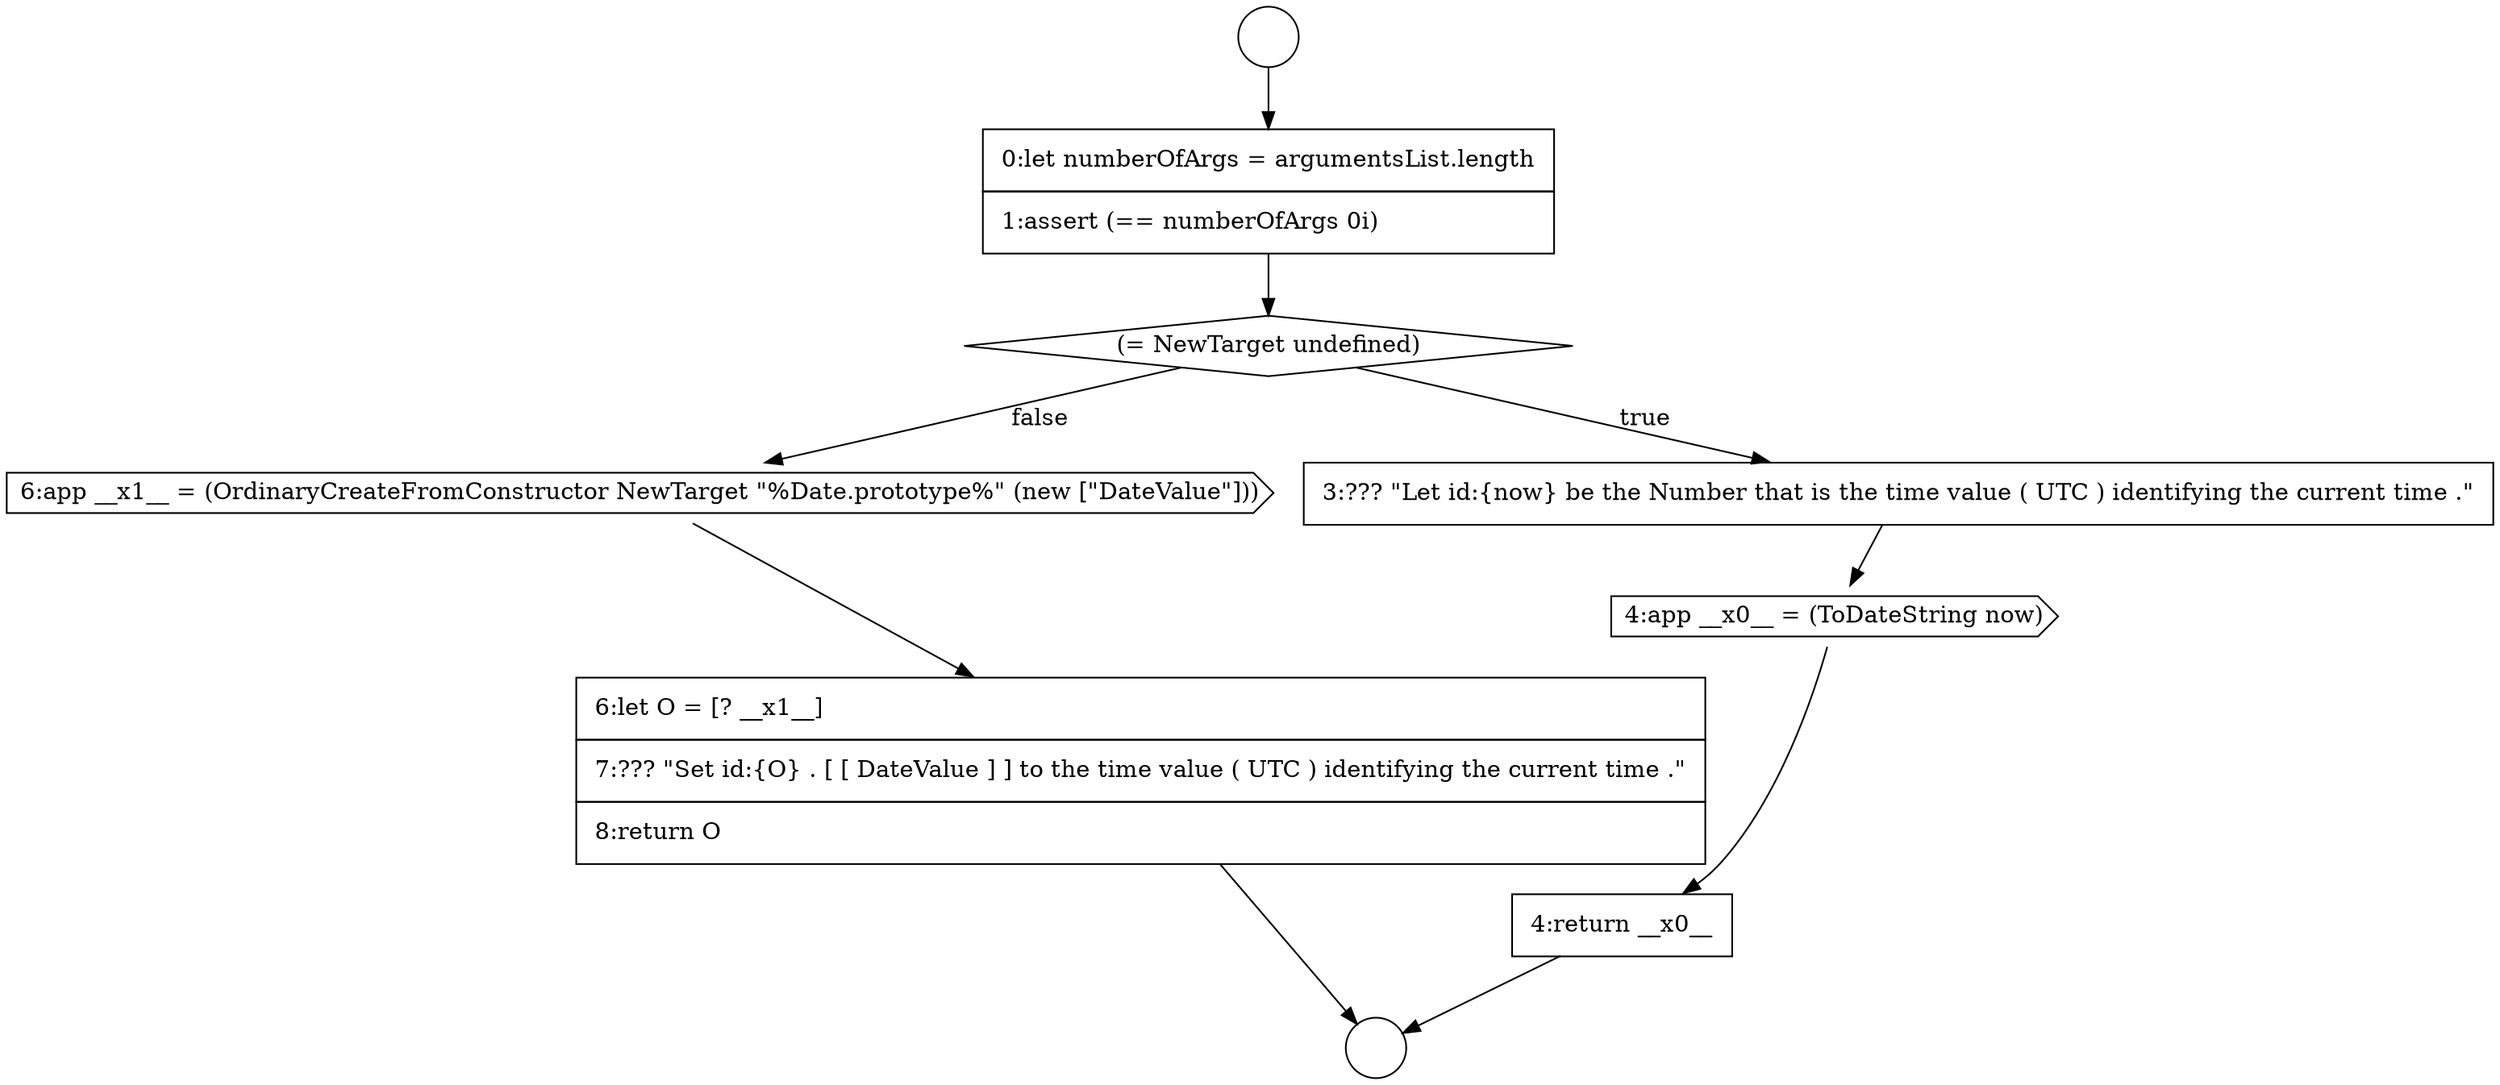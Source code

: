 digraph {
  node12896 [shape=none, margin=0, label=<<font color="black">
    <table border="0" cellborder="1" cellspacing="0" cellpadding="10">
      <tr><td align="left">4:return __x0__</td></tr>
    </table>
  </font>> color="black" fillcolor="white" style=filled]
  node12897 [shape=cds, label=<<font color="black">6:app __x1__ = (OrdinaryCreateFromConstructor NewTarget &quot;%Date.prototype%&quot; (new [&quot;DateValue&quot;]))</font>> color="black" fillcolor="white" style=filled]
  node12892 [shape=none, margin=0, label=<<font color="black">
    <table border="0" cellborder="1" cellspacing="0" cellpadding="10">
      <tr><td align="left">0:let numberOfArgs = argumentsList.length</td></tr>
      <tr><td align="left">1:assert (== numberOfArgs 0i)</td></tr>
    </table>
  </font>> color="black" fillcolor="white" style=filled]
  node12891 [shape=circle label=" " color="black" fillcolor="white" style=filled]
  node12894 [shape=none, margin=0, label=<<font color="black">
    <table border="0" cellborder="1" cellspacing="0" cellpadding="10">
      <tr><td align="left">3:??? &quot;Let id:{now} be the Number that is the time value ( UTC ) identifying the current time .&quot;</td></tr>
    </table>
  </font>> color="black" fillcolor="white" style=filled]
  node12890 [shape=circle label=" " color="black" fillcolor="white" style=filled]
  node12893 [shape=diamond, label=<<font color="black">(= NewTarget undefined)</font>> color="black" fillcolor="white" style=filled]
  node12898 [shape=none, margin=0, label=<<font color="black">
    <table border="0" cellborder="1" cellspacing="0" cellpadding="10">
      <tr><td align="left">6:let O = [? __x1__]</td></tr>
      <tr><td align="left">7:??? &quot;Set id:{O} . [ [ DateValue ] ] to the time value ( UTC ) identifying the current time .&quot;</td></tr>
      <tr><td align="left">8:return O</td></tr>
    </table>
  </font>> color="black" fillcolor="white" style=filled]
  node12895 [shape=cds, label=<<font color="black">4:app __x0__ = (ToDateString now)</font>> color="black" fillcolor="white" style=filled]
  node12890 -> node12892 [ color="black"]
  node12896 -> node12891 [ color="black"]
  node12894 -> node12895 [ color="black"]
  node12893 -> node12894 [label=<<font color="black">true</font>> color="black"]
  node12893 -> node12897 [label=<<font color="black">false</font>> color="black"]
  node12895 -> node12896 [ color="black"]
  node12897 -> node12898 [ color="black"]
  node12892 -> node12893 [ color="black"]
  node12898 -> node12891 [ color="black"]
}
